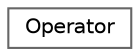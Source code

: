 digraph "Graphical Class Hierarchy"
{
 // INTERACTIVE_SVG=YES
 // LATEX_PDF_SIZE
  bgcolor="transparent";
  edge [fontname=Helvetica,fontsize=10,labelfontname=Helvetica,labelfontsize=10];
  node [fontname=Helvetica,fontsize=10,shape=box,height=0.2,width=0.4];
  rankdir="LR";
  Node0 [id="Node000000",label="Operator",height=0.2,width=0.4,color="grey40", fillcolor="white", style="filled",URL="$d0/d99/class_operator.html",tooltip="Class representing operators that can appear in template expressions."];
}
